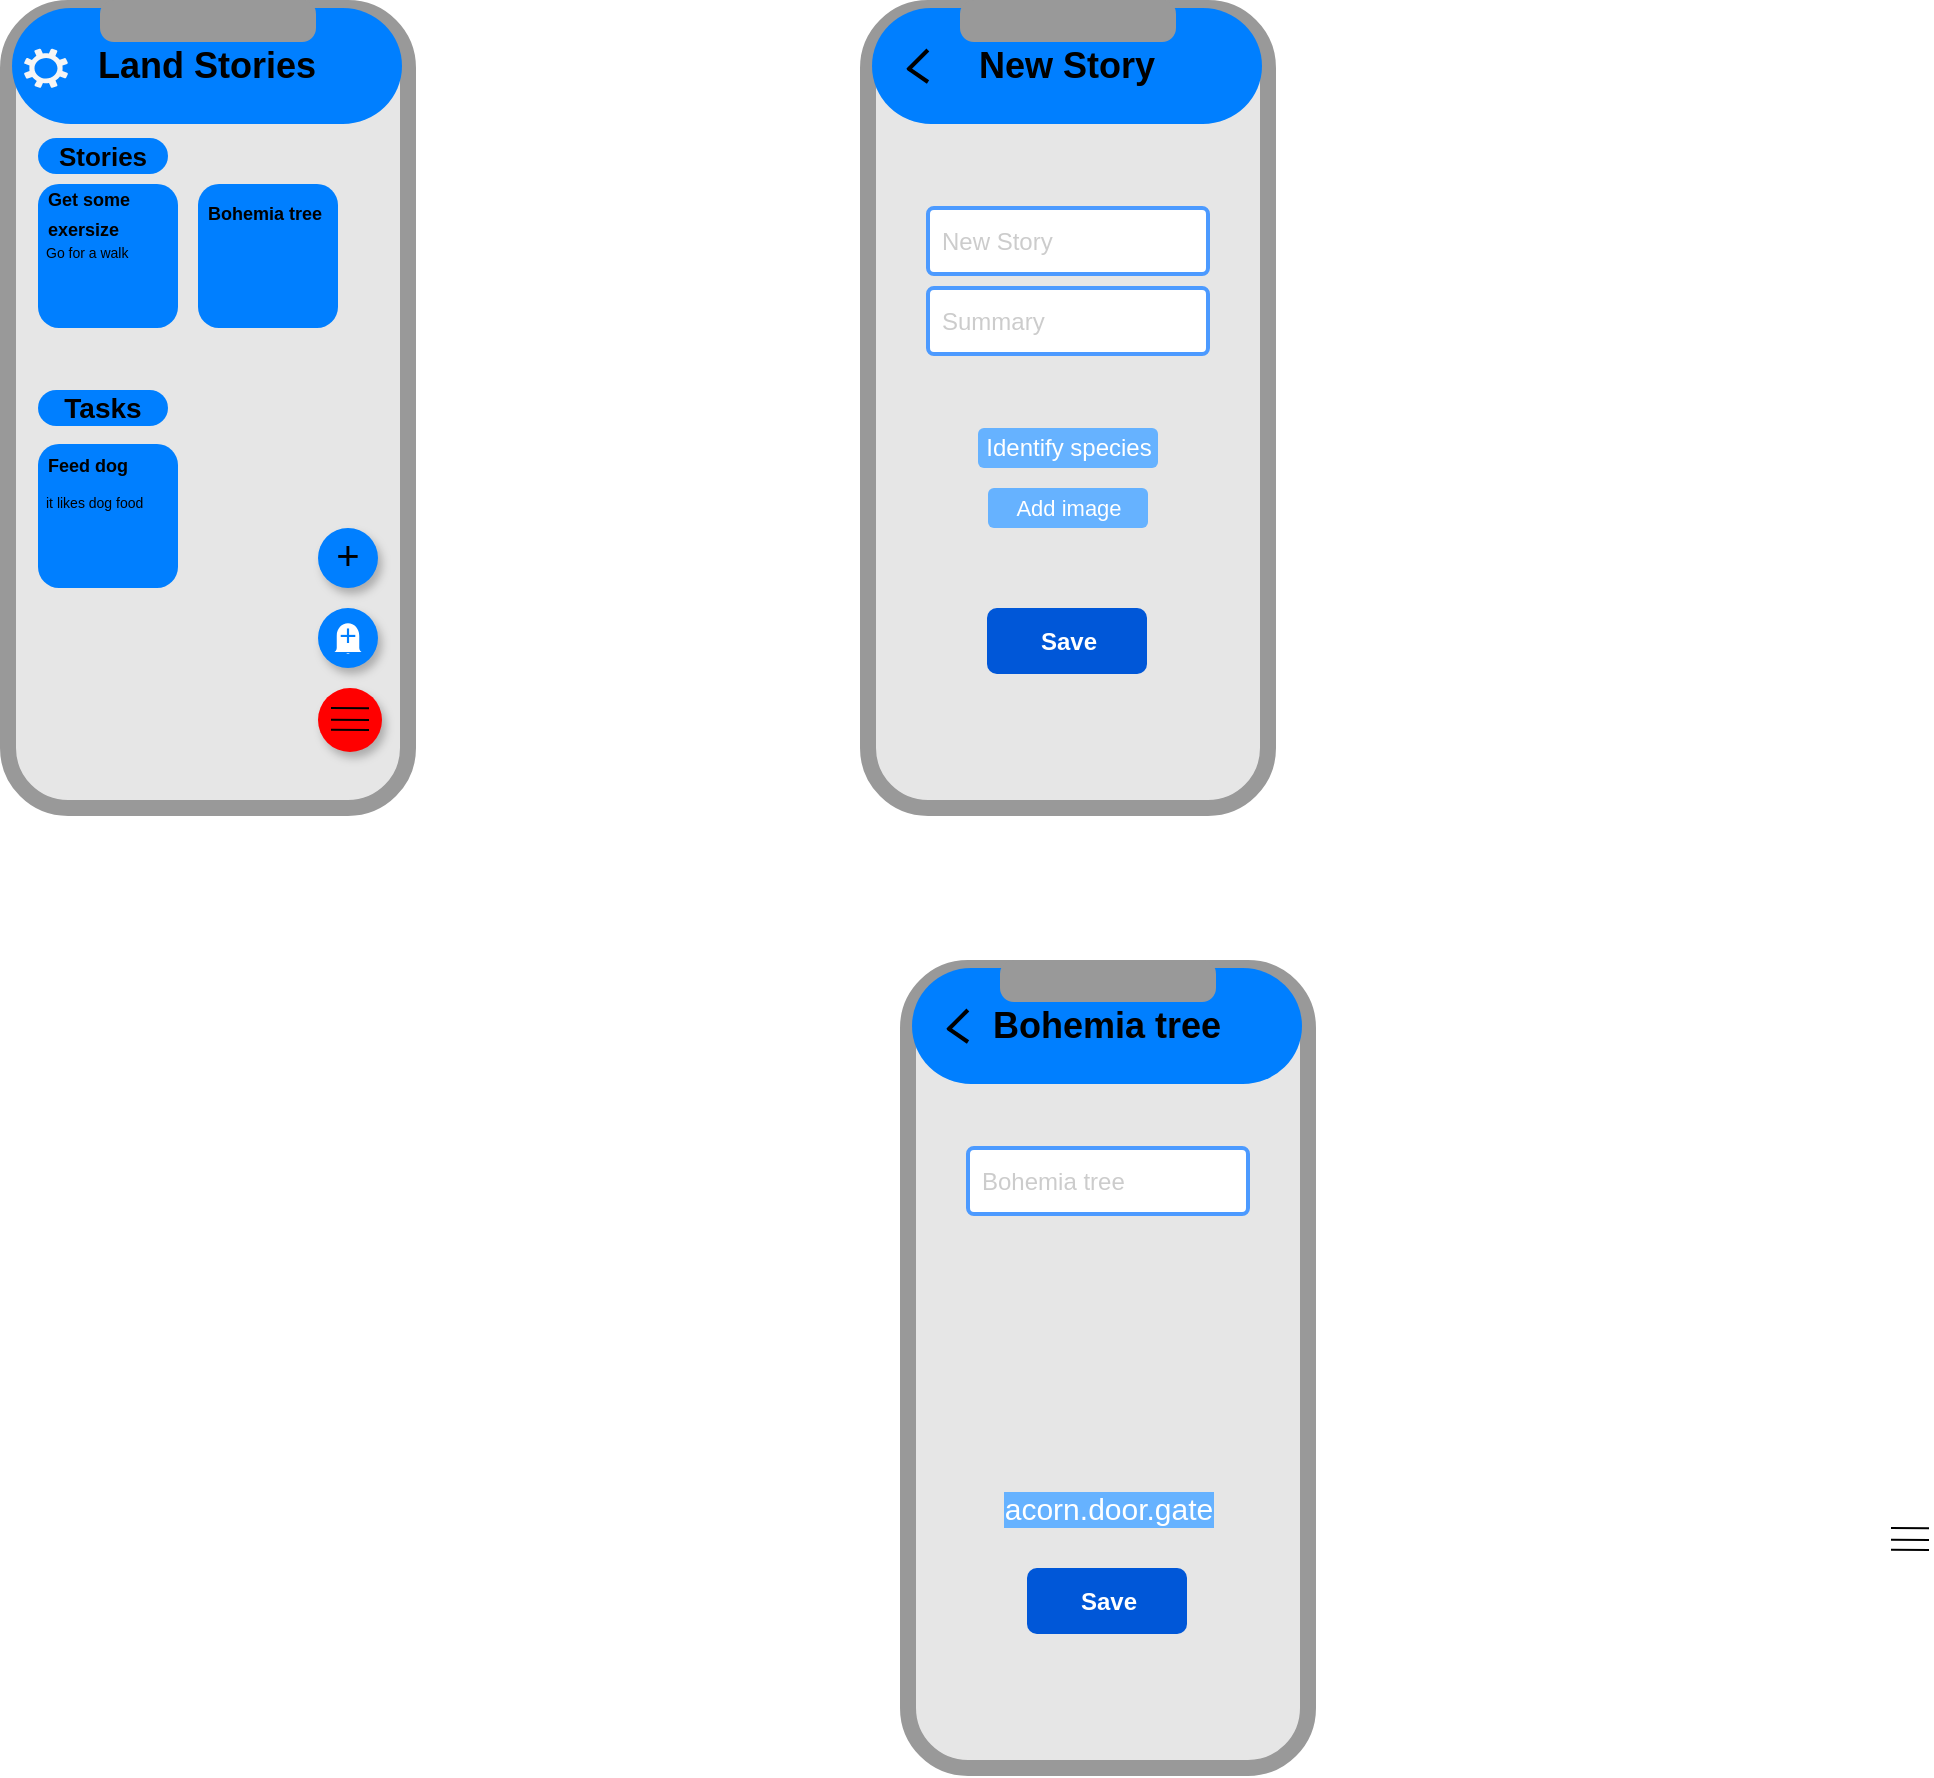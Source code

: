 <mxfile version="13.0.1" type="device"><diagram id="KPZKHzw1VA5HoG7cFatM" name="Page-1"><mxGraphModel dx="1572" dy="1250" grid="1" gridSize="10" guides="1" tooltips="1" connect="1" arrows="1" fold="1" page="1" pageScale="1" pageWidth="1169" pageHeight="1654" math="0" shadow="0"><root><mxCell id="0"/><mxCell id="1" parent="0"/><mxCell id="MRaBYjKitULQPmLLkepe-44" value="" style="group;arcSize=24;" parent="1" vertex="1" connectable="0"><mxGeometry x="350" y="410" width="396.5" height="550" as="geometry"/></mxCell><mxCell id="MRaBYjKitULQPmLLkepe-45" value="" style="group;fillColor=#E6E6E6;rounded=1;" parent="MRaBYjKitULQPmLLkepe-44" vertex="1" connectable="0"><mxGeometry width="200" height="400" as="geometry"/></mxCell><mxCell id="MRaBYjKitULQPmLLkepe-46" value="" style="rounded=1;whiteSpace=wrap;html=1;fillColor=none;strokeWidth=8;strokeColor=#999999;" parent="MRaBYjKitULQPmLLkepe-44" vertex="1"><mxGeometry width="200" height="400" as="geometry"/></mxCell><mxCell id="MRaBYjKitULQPmLLkepe-47" value="&lt;font size=&quot;1&quot;&gt;&lt;b style=&quot;font-size: 18px&quot;&gt;Land Stories&lt;/b&gt;&lt;/font&gt;" style="rounded=1;whiteSpace=wrap;html=1;strokeColor=none;strokeWidth=6;fillColor=#007FFF;arcSize=51;align=center;" parent="MRaBYjKitULQPmLLkepe-44" vertex="1"><mxGeometry x="2" width="195" height="58" as="geometry"/></mxCell><mxCell id="MRaBYjKitULQPmLLkepe-48" value="" style="rounded=1;whiteSpace=wrap;html=1;strokeWidth=8;fillColor=#999999;strokeColor=#999999;arcSize=23;" parent="MRaBYjKitULQPmLLkepe-44" vertex="1"><mxGeometry x="50" width="100" height="13" as="geometry"/></mxCell><mxCell id="MRaBYjKitULQPmLLkepe-57" value="&lt;font&gt;&lt;b&gt;&lt;font style=&quot;font-size: 13px&quot;&gt;Stories&lt;/font&gt;&lt;br&gt;&lt;/b&gt;&lt;/font&gt;" style="rounded=1;whiteSpace=wrap;html=1;strokeColor=none;strokeWidth=3;fillColor=#007FFF;arcSize=51;align=center;" parent="MRaBYjKitULQPmLLkepe-44" vertex="1"><mxGeometry x="15" y="65" width="65" height="18" as="geometry"/></mxCell><mxCell id="MRaBYjKitULQPmLLkepe-58" value="&lt;font&gt;&lt;b&gt;&lt;font style=&quot;font-size: 14px&quot;&gt;Tasks&lt;/font&gt;&lt;br&gt;&lt;/b&gt;&lt;/font&gt;" style="rounded=1;whiteSpace=wrap;html=1;strokeColor=none;strokeWidth=3;fillColor=#007FFF;arcSize=51;align=center;" parent="MRaBYjKitULQPmLLkepe-44" vertex="1"><mxGeometry x="15" y="191" width="65" height="18" as="geometry"/></mxCell><mxCell id="MRaBYjKitULQPmLLkepe-63" value="" style="pointerEvents=1;shadow=0;dashed=0;html=1;strokeColor=none;fillColor=#f5f5f5;labelPosition=center;verticalLabelPosition=bottom;verticalAlign=top;outlineConnect=0;align=center;shape=mxgraph.office.concepts.settings;rounded=1;fontColor=#333333;" parent="MRaBYjKitULQPmLLkepe-44" vertex="1"><mxGeometry x="8" y="20.25" width="22" height="19.75" as="geometry"/></mxCell><mxCell id="MRaBYjKitULQPmLLkepe-65" value="" style="ellipse;whiteSpace=wrap;html=1;aspect=fixed;rounded=1;strokeColor=none;strokeWidth=3;fillColor=#007FFF;shadow=1;" parent="MRaBYjKitULQPmLLkepe-44" vertex="1"><mxGeometry x="155" y="300" width="30" height="30" as="geometry"/></mxCell><mxCell id="MRaBYjKitULQPmLLkepe-66" value="" style="ellipse;whiteSpace=wrap;html=1;aspect=fixed;rounded=1;strokeColor=none;strokeWidth=3;fillColor=#007FFF;shadow=1;" parent="MRaBYjKitULQPmLLkepe-44" vertex="1"><mxGeometry x="155" y="260" width="30" height="30" as="geometry"/></mxCell><mxCell id="MRaBYjKitULQPmLLkepe-76" value="" style="html=1;verticalLabelPosition=bottom;align=center;labelBackgroundColor=#ffffff;verticalAlign=top;strokeWidth=2;strokeColor=none;shadow=0;dashed=0;shape=mxgraph.ios7.icons.bell;rounded=1;fillColor=#FFFFFF;" parent="MRaBYjKitULQPmLLkepe-44" vertex="1"><mxGeometry x="162.5" y="307.06" width="15" height="15.88" as="geometry"/></mxCell><mxCell id="MRaBYjKitULQPmLLkepe-77" value="&lt;font color=&quot;#007fff&quot; style=&quot;font-size: 15px&quot;&gt;+&lt;/font&gt;" style="text;html=1;strokeColor=none;fillColor=none;align=center;verticalAlign=middle;whiteSpace=wrap;rounded=0;shadow=1;" parent="MRaBYjKitULQPmLLkepe-44" vertex="1"><mxGeometry x="170" y="302.94" height="20" as="geometry"/></mxCell><mxCell id="wYnPNwHH-AOgFw4w3BHA-3" value="&lt;font style=&quot;font-size: 20px&quot;&gt;+&lt;/font&gt;" style="text;html=1;strokeColor=none;fillColor=none;align=center;verticalAlign=middle;whiteSpace=wrap;rounded=0;" vertex="1" parent="MRaBYjKitULQPmLLkepe-44"><mxGeometry x="150" y="263" width="40" height="20" as="geometry"/></mxCell><mxCell id="MRaBYjKitULQPmLLkepe-49" value="" style="group" parent="MRaBYjKitULQPmLLkepe-44" vertex="1" connectable="0"><mxGeometry x="15" y="88" width="80" height="72" as="geometry"/></mxCell><mxCell id="MRaBYjKitULQPmLLkepe-50" value="" style="rounded=1;whiteSpace=wrap;html=1;strokeColor=none;strokeWidth=1;fillColor=#007FFF;" parent="MRaBYjKitULQPmLLkepe-49" vertex="1"><mxGeometry width="70" height="72" as="geometry"/></mxCell><mxCell id="MRaBYjKitULQPmLLkepe-51" value="&lt;font style=&quot;font-size: 9px&quot;&gt;Get some exersize&lt;/font&gt;" style="text;html=1;strokeColor=none;fillColor=none;align=left;verticalAlign=middle;whiteSpace=wrap;rounded=0;fontStyle=1" parent="MRaBYjKitULQPmLLkepe-49" vertex="1"><mxGeometry x="3" y="4" width="80" height="20" as="geometry"/></mxCell><mxCell id="MRaBYjKitULQPmLLkepe-52" value="&lt;font style=&quot;font-weight: normal ; font-size: 7px&quot;&gt;Go for a walk&lt;/font&gt;" style="text;html=1;strokeColor=none;fillColor=none;align=left;verticalAlign=middle;whiteSpace=wrap;rounded=0;fontStyle=1" parent="MRaBYjKitULQPmLLkepe-49" vertex="1"><mxGeometry x="2" y="28" width="70" height="10" as="geometry"/></mxCell><mxCell id="wYnPNwHH-AOgFw4w3BHA-4" value="" style="group" vertex="1" connectable="0" parent="MRaBYjKitULQPmLLkepe-44"><mxGeometry x="95" y="88" width="80" height="72" as="geometry"/></mxCell><mxCell id="wYnPNwHH-AOgFw4w3BHA-5" value="" style="rounded=1;whiteSpace=wrap;html=1;strokeColor=none;strokeWidth=1;fillColor=#007FFF;" vertex="1" parent="wYnPNwHH-AOgFw4w3BHA-4"><mxGeometry width="70" height="72" as="geometry"/></mxCell><mxCell id="wYnPNwHH-AOgFw4w3BHA-6" value="&lt;font style=&quot;font-size: 9px&quot;&gt;Bohemia tree&lt;/font&gt;" style="text;html=1;strokeColor=none;fillColor=none;align=left;verticalAlign=middle;whiteSpace=wrap;rounded=0;fontStyle=1" vertex="1" parent="wYnPNwHH-AOgFw4w3BHA-4"><mxGeometry x="3" y="4" width="80" height="20" as="geometry"/></mxCell><mxCell id="wYnPNwHH-AOgFw4w3BHA-32" value="" style="shape=image;verticalLabelPosition=bottom;labelBackgroundColor=#ffffff;verticalAlign=top;aspect=fixed;imageAspect=0;image=https://i.pinimg.com/474x/ff/5a/74/ff5a741afd59d527f4492c593b329106--free-clipart-downloads-free-clipart-images.jpg;" vertex="1" parent="wYnPNwHH-AOgFw4w3BHA-4"><mxGeometry x="17.58" y="24" width="34.85" height="40" as="geometry"/></mxCell><mxCell id="wYnPNwHH-AOgFw4w3BHA-8" value="" style="group" vertex="1" connectable="0" parent="MRaBYjKitULQPmLLkepe-44"><mxGeometry x="15" y="218" width="80" height="72" as="geometry"/></mxCell><mxCell id="wYnPNwHH-AOgFw4w3BHA-9" value="" style="rounded=1;whiteSpace=wrap;html=1;strokeColor=none;strokeWidth=1;fillColor=#007FFF;" vertex="1" parent="wYnPNwHH-AOgFw4w3BHA-8"><mxGeometry width="70" height="72" as="geometry"/></mxCell><mxCell id="wYnPNwHH-AOgFw4w3BHA-10" value="&lt;font style=&quot;font-size: 9px&quot;&gt;Feed dog&lt;/font&gt;" style="text;html=1;strokeColor=none;fillColor=none;align=left;verticalAlign=middle;whiteSpace=wrap;rounded=0;fontStyle=1" vertex="1" parent="wYnPNwHH-AOgFw4w3BHA-8"><mxGeometry x="3" width="80" height="20" as="geometry"/></mxCell><mxCell id="wYnPNwHH-AOgFw4w3BHA-11" value="&lt;font style=&quot;font-weight: normal ; font-size: 7px&quot;&gt;it likes dog food&lt;/font&gt;" style="text;html=1;strokeColor=none;fillColor=none;align=left;verticalAlign=middle;whiteSpace=wrap;rounded=0;fontStyle=1" vertex="1" parent="wYnPNwHH-AOgFw4w3BHA-8"><mxGeometry x="2" y="23" width="70" height="10" as="geometry"/></mxCell><mxCell id="MRaBYjKitULQPmLLkepe-64" value="" style="ellipse;whiteSpace=wrap;html=1;aspect=fixed;rounded=1;strokeColor=none;strokeWidth=3;fillColor=#FF0000;shadow=1;" parent="MRaBYjKitULQPmLLkepe-44" vertex="1"><mxGeometry x="155" y="340" width="32" height="32" as="geometry"/></mxCell><mxCell id="wYnPNwHH-AOgFw4w3BHA-23" value="" style="endArrow=none;html=1;arcSize=200;strokeWidth=1;rounded=1;" edge="1" parent="MRaBYjKitULQPmLLkepe-44"><mxGeometry width="50" height="50" relative="1" as="geometry"><mxPoint x="519.5" y="775.88" as="sourcePoint"/><mxPoint x="542.5" y="775.93" as="targetPoint"/></mxGeometry></mxCell><mxCell id="wYnPNwHH-AOgFw4w3BHA-24" value="" style="endArrow=none;html=1;arcSize=200;strokeWidth=1;rounded=1;" edge="1" parent="MRaBYjKitULQPmLLkepe-44"><mxGeometry width="50" height="50" relative="1" as="geometry"><mxPoint x="519.5" y="775.88" as="sourcePoint"/><mxPoint x="542.5" y="775.93" as="targetPoint"/></mxGeometry></mxCell><mxCell id="wYnPNwHH-AOgFw4w3BHA-25" value="" style="endArrow=none;html=1;arcSize=200;strokeWidth=1;rounded=1;" edge="1" parent="MRaBYjKitULQPmLLkepe-44"><mxGeometry width="50" height="50" relative="1" as="geometry"><mxPoint x="519.5" y="775.88" as="sourcePoint"/><mxPoint x="542.5" y="775.93" as="targetPoint"/></mxGeometry></mxCell><mxCell id="wYnPNwHH-AOgFw4w3BHA-26" value="" style="endArrow=none;html=1;arcSize=200;strokeWidth=1;rounded=1;" edge="1" parent="MRaBYjKitULQPmLLkepe-44"><mxGeometry width="50" height="50" relative="1" as="geometry"><mxPoint x="161.5" y="355.88" as="sourcePoint"/><mxPoint x="180.5" y="356" as="targetPoint"/></mxGeometry></mxCell><mxCell id="wYnPNwHH-AOgFw4w3BHA-27" value="" style="endArrow=none;html=1;arcSize=200;strokeWidth=1;rounded=1;" edge="1" parent="MRaBYjKitULQPmLLkepe-44"><mxGeometry width="50" height="50" relative="1" as="geometry"><mxPoint x="521.5" y="775.88" as="sourcePoint"/><mxPoint x="540.5" y="776" as="targetPoint"/></mxGeometry></mxCell><mxCell id="wYnPNwHH-AOgFw4w3BHA-29" value="" style="endArrow=none;html=1;arcSize=200;strokeWidth=1;rounded=1;" edge="1" parent="MRaBYjKitULQPmLLkepe-44"><mxGeometry width="50" height="50" relative="1" as="geometry"><mxPoint x="161.5" y="360.88" as="sourcePoint"/><mxPoint x="180.5" y="361" as="targetPoint"/></mxGeometry></mxCell><mxCell id="wYnPNwHH-AOgFw4w3BHA-30" value="" style="endArrow=none;html=1;arcSize=200;strokeWidth=1;rounded=1;" edge="1" parent="MRaBYjKitULQPmLLkepe-44"><mxGeometry width="50" height="50" relative="1" as="geometry"><mxPoint x="161.5" y="350" as="sourcePoint"/><mxPoint x="180.5" y="350.12" as="targetPoint"/></mxGeometry></mxCell><mxCell id="wYnPNwHH-AOgFw4w3BHA-33" value="" style="group;fillColor=#E6E6E6;rounded=1;" vertex="1" connectable="0" parent="1"><mxGeometry x="780" y="410" width="200" height="400" as="geometry"/></mxCell><mxCell id="wYnPNwHH-AOgFw4w3BHA-34" value="" style="rounded=1;whiteSpace=wrap;html=1;fillColor=none;strokeWidth=8;strokeColor=#999999;" vertex="1" parent="1"><mxGeometry x="780" y="410" width="200" height="400" as="geometry"/></mxCell><mxCell id="wYnPNwHH-AOgFw4w3BHA-35" value="&lt;font size=&quot;1&quot;&gt;&lt;b style=&quot;font-size: 18px&quot;&gt;New Story&lt;/b&gt;&lt;/font&gt;" style="rounded=1;whiteSpace=wrap;html=1;strokeColor=none;strokeWidth=6;fillColor=#007FFF;arcSize=51;align=center;" vertex="1" parent="1"><mxGeometry x="782" y="410" width="195" height="58" as="geometry"/></mxCell><mxCell id="wYnPNwHH-AOgFw4w3BHA-36" value="" style="rounded=1;whiteSpace=wrap;html=1;strokeWidth=8;fillColor=#999999;strokeColor=#999999;arcSize=23;" vertex="1" parent="1"><mxGeometry x="830" y="410" width="100" height="13" as="geometry"/></mxCell><mxCell id="wYnPNwHH-AOgFw4w3BHA-58" value="" style="endArrow=none;html=1;arcSize=200;strokeWidth=1;rounded=1;" edge="1" parent="1"><mxGeometry width="50" height="50" relative="1" as="geometry"><mxPoint x="1291.5" y="1175.88" as="sourcePoint"/><mxPoint x="1310.5" y="1176" as="targetPoint"/></mxGeometry></mxCell><mxCell id="wYnPNwHH-AOgFw4w3BHA-59" value="" style="endArrow=none;html=1;arcSize=200;strokeWidth=1;rounded=1;" edge="1" parent="1"><mxGeometry width="50" height="50" relative="1" as="geometry"><mxPoint x="1291.5" y="1180.88" as="sourcePoint"/><mxPoint x="1310.5" y="1181" as="targetPoint"/></mxGeometry></mxCell><mxCell id="wYnPNwHH-AOgFw4w3BHA-60" value="" style="endArrow=none;html=1;arcSize=200;strokeWidth=1;rounded=1;" edge="1" parent="1"><mxGeometry width="50" height="50" relative="1" as="geometry"><mxPoint x="1291.5" y="1170" as="sourcePoint"/><mxPoint x="1310.5" y="1170.12" as="targetPoint"/></mxGeometry></mxCell><mxCell id="wYnPNwHH-AOgFw4w3BHA-64" value="&lt;font color=&quot;#cccccc&quot;&gt;New Story&lt;/font&gt;" style="rounded=1;arcSize=9;align=left;spacingLeft=5;strokeColor=#4C9AFF;html=1;strokeWidth=2;fontSize=12;fillColor=#ffffff;" vertex="1" parent="1"><mxGeometry x="810" y="510" width="140" height="33" as="geometry"/></mxCell><mxCell id="wYnPNwHH-AOgFw4w3BHA-65" value="Save" style="rounded=1;fillColor=#0057D8;align=center;strokeColor=none;html=1;fontColor=#ffffff;fontSize=12;fontStyle=1" vertex="1" parent="1"><mxGeometry x="839.5" y="710" width="80" height="33" as="geometry"/></mxCell><mxCell id="wYnPNwHH-AOgFw4w3BHA-67" value="&lt;font color=&quot;#cccccc&quot;&gt;Summary&lt;/font&gt;" style="rounded=1;arcSize=9;align=left;spacingLeft=5;strokeColor=#4C9AFF;html=1;strokeWidth=2;fontSize=12;fillColor=#ffffff;" vertex="1" parent="1"><mxGeometry x="810" y="550" width="140" height="33" as="geometry"/></mxCell><mxCell id="wYnPNwHH-AOgFw4w3BHA-68" value="Identify species" style="rounded=1;fillColor=#66B2FF;align=center;strokeColor=none;html=1;fontColor=#ffffff;fontSize=12" vertex="1" parent="1"><mxGeometry x="835" y="620" width="90" height="20" as="geometry"/></mxCell><mxCell id="wYnPNwHH-AOgFw4w3BHA-69" value="&lt;font style=&quot;font-size: 11px&quot;&gt;Add image&lt;/font&gt;" style="rounded=1;fillColor=#66B2FF;align=center;strokeColor=none;html=1;fontColor=#ffffff;fontSize=12" vertex="1" parent="1"><mxGeometry x="840" y="650" width="80" height="20" as="geometry"/></mxCell><mxCell id="wYnPNwHH-AOgFw4w3BHA-73" value="" style="endArrow=none;html=1;strokeWidth=2;fontSize=7;fontColor=#FFFFFF;" edge="1" parent="1"><mxGeometry width="50" height="50" relative="1" as="geometry"><mxPoint x="799.92" y="441.01" as="sourcePoint"/><mxPoint x="809.92" y="431.01" as="targetPoint"/></mxGeometry></mxCell><mxCell id="wYnPNwHH-AOgFw4w3BHA-74" value="" style="endArrow=none;html=1;strokeWidth=2;fontSize=7;fontColor=#FFFFFF;" edge="1" parent="1"><mxGeometry width="50" height="50" relative="1" as="geometry"><mxPoint x="799.92" y="440.01" as="sourcePoint"/><mxPoint x="810" y="447" as="targetPoint"/></mxGeometry></mxCell><mxCell id="wYnPNwHH-AOgFw4w3BHA-75" value="" style="group;fillColor=#E6E6E6;rounded=1;" vertex="1" connectable="0" parent="1"><mxGeometry x="800" y="890" width="200" height="400" as="geometry"/></mxCell><mxCell id="wYnPNwHH-AOgFw4w3BHA-76" value="" style="rounded=1;whiteSpace=wrap;html=1;fillColor=none;strokeWidth=8;strokeColor=#999999;" vertex="1" parent="1"><mxGeometry x="800" y="890" width="200" height="400" as="geometry"/></mxCell><mxCell id="wYnPNwHH-AOgFw4w3BHA-77" value="&lt;font size=&quot;1&quot;&gt;&lt;b style=&quot;font-size: 18px&quot;&gt;Bohemia tree&lt;/b&gt;&lt;/font&gt;" style="rounded=1;whiteSpace=wrap;html=1;strokeColor=none;strokeWidth=6;fillColor=#007FFF;arcSize=51;align=center;" vertex="1" parent="1"><mxGeometry x="802" y="890" width="195" height="58" as="geometry"/></mxCell><mxCell id="wYnPNwHH-AOgFw4w3BHA-78" value="" style="rounded=1;whiteSpace=wrap;html=1;strokeWidth=8;fillColor=#999999;strokeColor=#999999;arcSize=23;" vertex="1" parent="1"><mxGeometry x="850" y="890" width="100" height="13" as="geometry"/></mxCell><mxCell id="wYnPNwHH-AOgFw4w3BHA-79" value="&lt;font color=&quot;#cccccc&quot;&gt;Bohemia tree&lt;/font&gt;" style="rounded=1;arcSize=9;align=left;spacingLeft=5;strokeColor=#4C9AFF;html=1;strokeWidth=2;fontSize=12;fillColor=#ffffff;" vertex="1" parent="1"><mxGeometry x="830" y="980" width="140" height="33" as="geometry"/></mxCell><mxCell id="wYnPNwHH-AOgFw4w3BHA-80" value="Save" style="rounded=1;fillColor=#0057D8;align=center;strokeColor=none;html=1;fontColor=#ffffff;fontSize=12;fontStyle=1" vertex="1" parent="1"><mxGeometry x="859.5" y="1190" width="80" height="33" as="geometry"/></mxCell><mxCell id="wYnPNwHH-AOgFw4w3BHA-84" value="" style="endArrow=none;html=1;strokeWidth=2;fontSize=7;fontColor=#FFFFFF;" edge="1" parent="1"><mxGeometry width="50" height="50" relative="1" as="geometry"><mxPoint x="819.92" y="921.01" as="sourcePoint"/><mxPoint x="829.92" y="911.01" as="targetPoint"/></mxGeometry></mxCell><mxCell id="wYnPNwHH-AOgFw4w3BHA-85" value="" style="endArrow=none;html=1;strokeWidth=2;fontSize=7;fontColor=#FFFFFF;" edge="1" parent="1"><mxGeometry width="50" height="50" relative="1" as="geometry"><mxPoint x="819.92" y="920.01" as="sourcePoint"/><mxPoint x="830" y="927" as="targetPoint"/></mxGeometry></mxCell><mxCell id="wYnPNwHH-AOgFw4w3BHA-86" value="" style="shape=image;verticalLabelPosition=bottom;labelBackgroundColor=#ffffff;verticalAlign=top;aspect=fixed;imageAspect=0;image=https://i.pinimg.com/474x/ff/5a/74/ff5a741afd59d527f4492c593b329106--free-clipart-downloads-free-clipart-images.jpg;" vertex="1" parent="1"><mxGeometry x="862.58" y="1040" width="74.85" height="85.91" as="geometry"/></mxCell><mxCell id="wYnPNwHH-AOgFw4w3BHA-87" value="&lt;font style=&quot;font-size: 15px&quot;&gt;acorn.door.gate&lt;/font&gt;" style="text;html=1;align=center;verticalAlign=middle;resizable=0;points=[];autosize=1;fontSize=7;fontColor=#FFFFFF;labelBackgroundColor=#66B2FF;" vertex="1" parent="1"><mxGeometry x="839.5" y="1150" width="120" height="20" as="geometry"/></mxCell></root></mxGraphModel></diagram></mxfile>